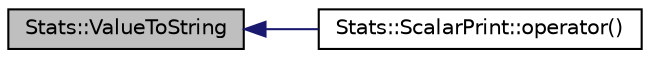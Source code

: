 digraph G
{
  edge [fontname="Helvetica",fontsize="10",labelfontname="Helvetica",labelfontsize="10"];
  node [fontname="Helvetica",fontsize="10",shape=record];
  rankdir=LR;
  Node1 [label="Stats::ValueToString",height=0.2,width=0.4,color="black", fillcolor="grey75", style="filled" fontcolor="black"];
  Node1 -> Node2 [dir=back,color="midnightblue",fontsize="10",style="solid",fontname="Helvetica"];
  Node2 [label="Stats::ScalarPrint::operator()",height=0.2,width=0.4,color="black", fillcolor="white", style="filled",URL="$structStats_1_1ScalarPrint.html#aa2f17b2f3ee7c73b6ecff89c7a0dfdc1"];
}
